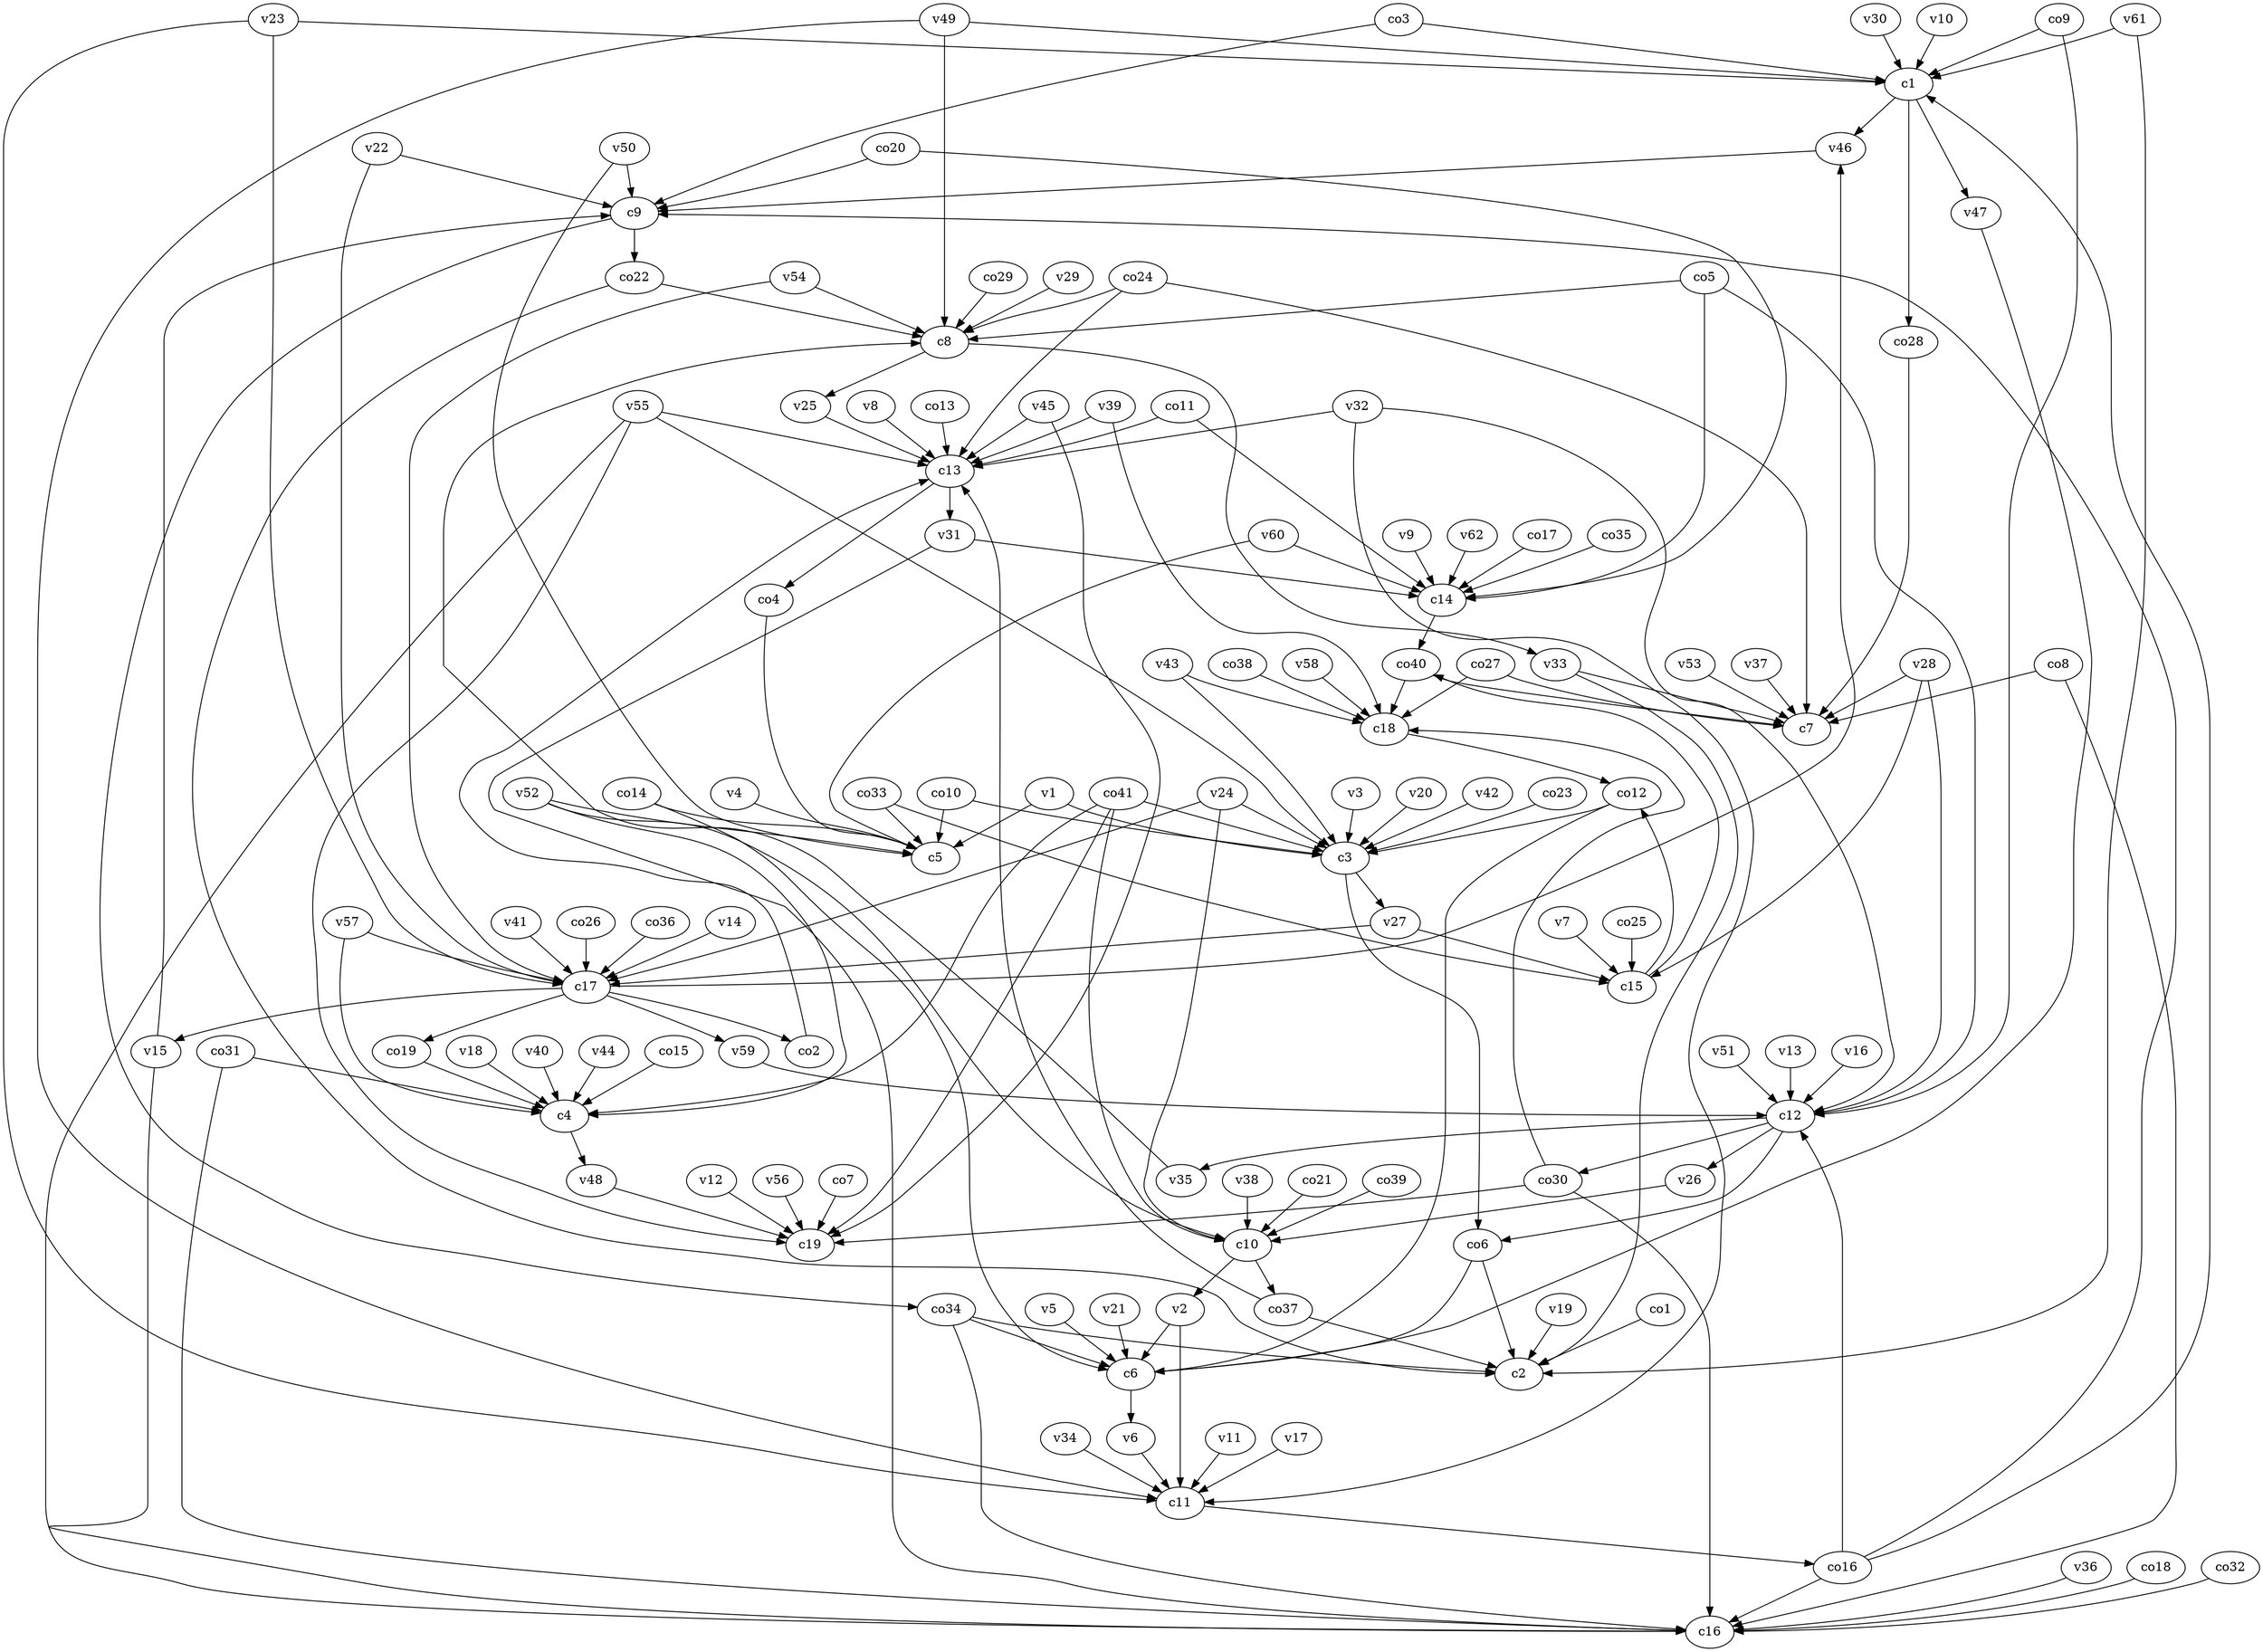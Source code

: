 strict digraph  {
c1;
c2;
c3;
c4;
c5;
c6;
c7;
c8;
c9;
c10;
c11;
c12;
c13;
c14;
c15;
c16;
c17;
c18;
c19;
v1;
v2;
v3;
v4;
v5;
v6;
v7;
v8;
v9;
v10;
v11;
v12;
v13;
v14;
v15;
v16;
v17;
v18;
v19;
v20;
v21;
v22;
v23;
v24;
v25;
v26;
v27;
v28;
v29;
v30;
v31;
v32;
v33;
v34;
v35;
v36;
v37;
v38;
v39;
v40;
v41;
v42;
v43;
v44;
v45;
v46;
v47;
v48;
v49;
v50;
v51;
v52;
v53;
v54;
v55;
v56;
v57;
v58;
v59;
v60;
v61;
v62;
co1;
co2;
co3;
co4;
co5;
co6;
co7;
co8;
co9;
co10;
co11;
co12;
co13;
co14;
co15;
co16;
co17;
co18;
co19;
co20;
co21;
co22;
co23;
co24;
co25;
co26;
co27;
co28;
co29;
co30;
co31;
co32;
co33;
co34;
co35;
co36;
co37;
co38;
co39;
co40;
co41;
c1 -> v47  [weight=1];
c1 -> v46  [weight=1];
c1 -> co28  [weight=1];
c3 -> co6  [weight=1];
c3 -> v27  [weight=1];
c4 -> v48  [weight=1];
c6 -> v6  [weight=1];
c8 -> v33  [weight=1];
c8 -> v25  [weight=1];
c9 -> co22  [weight=1];
c9 -> co34  [weight=1];
c10 -> v2  [weight=1];
c10 -> co37  [weight=1];
c11 -> co16  [weight=1];
c12 -> co6  [weight=1];
c12 -> co30  [weight=1];
c12 -> v35  [weight=1];
c12 -> v26  [weight=1];
c13 -> v31  [weight=1];
c13 -> co4  [weight=1];
c14 -> co40  [weight=1];
c15 -> co12  [weight=1];
c15 -> co40  [weight=1];
c17 -> co2  [weight=1];
c17 -> co19  [weight=1];
c17 -> v59  [weight=1];
c17 -> v46  [weight=1];
c17 -> v15  [weight=1];
c18 -> co12  [weight=1];
v1 -> c5  [weight=1];
v1 -> c3  [weight=1];
v2 -> c6  [weight=1];
v2 -> c11  [weight=1];
v3 -> c3  [weight=1];
v4 -> c5  [weight=1];
v5 -> c6  [weight=1];
v6 -> c11  [weight=1];
v7 -> c15  [weight=1];
v8 -> c13  [weight=1];
v9 -> c14  [weight=1];
v10 -> c1  [weight=1];
v11 -> c11  [weight=1];
v12 -> c19  [weight=1];
v13 -> c12  [weight=1];
v14 -> c17  [weight=1];
v15 -> c16  [weight=1];
v15 -> c9  [weight=1];
v16 -> c12  [weight=1];
v17 -> c11  [weight=1];
v18 -> c4  [weight=1];
v19 -> c2  [weight=1];
v20 -> c3  [weight=1];
v21 -> c6  [weight=1];
v22 -> c17  [weight=1];
v22 -> c9  [weight=1];
v23 -> c17  [weight=1];
v23 -> c1  [weight=1];
v23 -> c11  [weight=1];
v24 -> c17  [weight=1];
v24 -> c10  [weight=1];
v24 -> c3  [weight=1];
v25 -> c13  [weight=1];
v26 -> c10  [weight=1];
v27 -> c17  [weight=1];
v27 -> c15  [weight=1];
v28 -> c15  [weight=1];
v28 -> c12  [weight=1];
v28 -> c7  [weight=1];
v29 -> c8  [weight=1];
v30 -> c1  [weight=1];
v31 -> c16  [weight=1];
v31 -> c14  [weight=1];
v32 -> c13  [weight=1];
v32 -> c11  [weight=1];
v32 -> c12  [weight=1];
v33 -> c7  [weight=1];
v33 -> c2  [weight=1];
v34 -> c11  [weight=1];
v35 -> c8  [weight=1];
v36 -> c16  [weight=1];
v37 -> c7  [weight=1];
v38 -> c10  [weight=1];
v39 -> c13  [weight=1];
v39 -> c18  [weight=1];
v40 -> c4  [weight=1];
v41 -> c17  [weight=1];
v42 -> c3  [weight=1];
v43 -> c18  [weight=1];
v43 -> c3  [weight=1];
v44 -> c4  [weight=1];
v45 -> c13  [weight=1];
v45 -> c19  [weight=1];
v46 -> c9  [weight=1];
v47 -> c6  [weight=1];
v48 -> c19  [weight=1];
v49 -> c1  [weight=1];
v49 -> c8  [weight=1];
v49 -> c11  [weight=1];
v50 -> c5  [weight=1];
v50 -> c9  [weight=1];
v51 -> c12  [weight=1];
v52 -> c10  [weight=1];
v52 -> c4  [weight=1];
v52 -> c5  [weight=1];
v53 -> c7  [weight=1];
v54 -> c17  [weight=1];
v54 -> c8  [weight=1];
v55 -> c16  [weight=1];
v55 -> c13  [weight=1];
v55 -> c19  [weight=1];
v55 -> c3  [weight=1];
v56 -> c19  [weight=1];
v57 -> c4  [weight=1];
v57 -> c17  [weight=1];
v58 -> c18  [weight=1];
v59 -> c12  [weight=1];
v60 -> c5  [weight=1];
v60 -> c14  [weight=1];
v61 -> c2  [weight=1];
v61 -> c1  [weight=1];
v62 -> c14  [weight=1];
co1 -> c2  [weight=1];
co2 -> c13  [weight=1];
co3 -> c1  [weight=1];
co3 -> c9  [weight=1];
co4 -> c5  [weight=1];
co5 -> c8  [weight=1];
co5 -> c12  [weight=1];
co5 -> c14  [weight=1];
co6 -> c2  [weight=1];
co6 -> c6  [weight=1];
co7 -> c19  [weight=1];
co8 -> c7  [weight=1];
co8 -> c16  [weight=1];
co9 -> c1  [weight=1];
co9 -> c12  [weight=1];
co10 -> c5  [weight=1];
co10 -> c3  [weight=1];
co11 -> c14  [weight=1];
co11 -> c13  [weight=1];
co12 -> c3  [weight=1];
co12 -> c6  [weight=1];
co13 -> c13  [weight=1];
co14 -> c5  [weight=1];
co14 -> c6  [weight=1];
co15 -> c4  [weight=1];
co16 -> c1  [weight=1];
co16 -> c9  [weight=1];
co16 -> c12  [weight=1];
co16 -> c16  [weight=1];
co17 -> c14  [weight=1];
co18 -> c16  [weight=1];
co19 -> c4  [weight=1];
co20 -> c14  [weight=1];
co20 -> c9  [weight=1];
co21 -> c10  [weight=1];
co22 -> c2  [weight=1];
co22 -> c8  [weight=1];
co23 -> c3  [weight=1];
co24 -> c7  [weight=1];
co24 -> c8  [weight=1];
co24 -> c13  [weight=1];
co25 -> c15  [weight=1];
co26 -> c17  [weight=1];
co27 -> c18  [weight=1];
co27 -> c7  [weight=1];
co28 -> c7  [weight=1];
co29 -> c8  [weight=1];
co30 -> c16  [weight=1];
co30 -> c19  [weight=1];
co30 -> c18  [weight=1];
co31 -> c4  [weight=1];
co31 -> c16  [weight=1];
co32 -> c16  [weight=1];
co33 -> c5  [weight=1];
co33 -> c15  [weight=1];
co34 -> c2  [weight=1];
co34 -> c16  [weight=1];
co34 -> c6  [weight=1];
co35 -> c14  [weight=1];
co36 -> c17  [weight=1];
co37 -> c2  [weight=1];
co37 -> c13  [weight=1];
co38 -> c18  [weight=1];
co39 -> c10  [weight=1];
co40 -> c18  [weight=1];
co40 -> c7  [weight=1];
co41 -> c19  [weight=1];
co41 -> c10  [weight=1];
co41 -> c3  [weight=1];
co41 -> c4  [weight=1];
}
